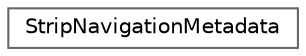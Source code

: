 digraph "Иерархия классов. Графический вид."
{
 // INTERACTIVE_SVG=YES
 // LATEX_PDF_SIZE
  bgcolor="transparent";
  edge [fontname=Helvetica,fontsize=10,labelfontname=Helvetica,labelfontsize=10];
  node [fontname=Helvetica,fontsize=10,shape=box,height=0.2,width=0.4];
  rankdir="LR";
  Node0 [id="Node000000",label="StripNavigationMetadata",height=0.2,width=0.4,color="grey40", fillcolor="white", style="filled",URL="$d0/d82/namespace_map.html#d2/da4/struct_map_1_1_strip_navigation_metadata",tooltip="Навигационные данные пакета полосового РЛИ."];
}
